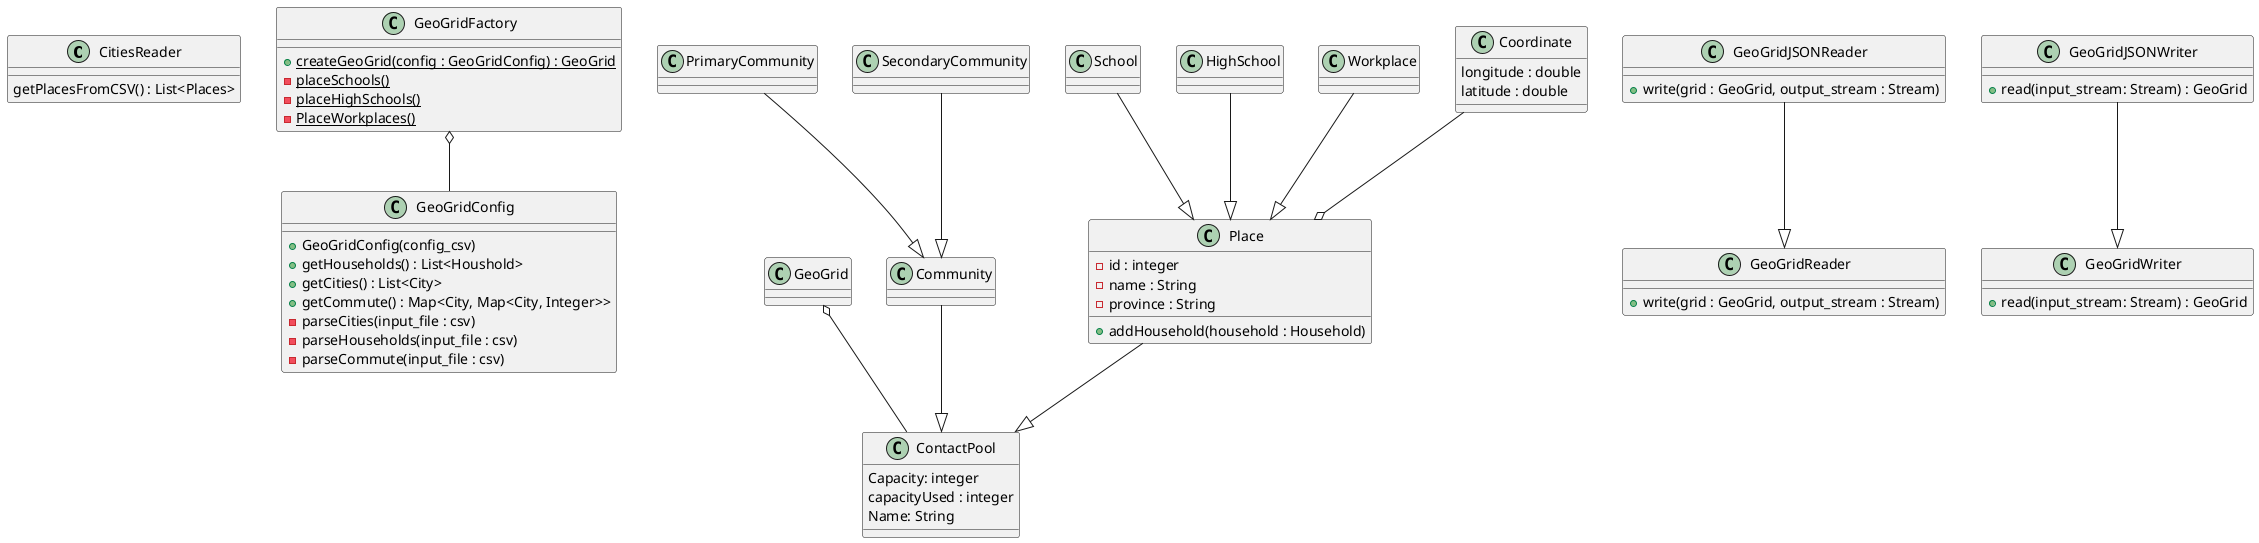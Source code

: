 @startuml

/'
1) We create a GeoGridConfig by passing a config file containing the filename of the households, cities and commutes csv files.
2) We create a GeoGrid by passing the created GeoGridConfig to the "createGeoGrid" method of the GeoGridFactory.
3) This method requests the necessary information from the GeoGridConfig.
'/

class CitiesReader {
	getPlacesFromCSV() : List<Places>
}

' This holds all info needed to generate a specific geogrid
class GeoGridConfig {
	+ GeoGridConfig(config_csv)
	+ getHouseholds() : List<Houshold>
	+ getCities() : List<City>
	+ getCommute() : Map<City, Map<City, Integer>>
	- parseCities(input_file : csv)
	- parseHouseholds(input_file : csv)
	- parseCommute(input_file : csv)
}

' This is a factory for the GeoGrid
class GeoGridFactory {
	{static} + createGeoGrid(config : GeoGridConfig) : GeoGrid
	{static} - placeSchools() 
	{static} - placeHighSchools()
	{static} - PlaceWorkplaces()
}

class GeoGrid {

}

class ContactPool {
	Capacity: integer
	capacityUsed : integer
	Name: String
}

class Community {
    
}

class PrimaryCommunity {

}

class SecondaryCommunity {

}

class School {

}

class HighSchool {

}

class Workplace {

}

class Place {
	- id : integer
	- name : String
	- province : String
    ' GEN POP ATTR
    + addHousehold(household : Household)
}

class Coordinate {
	longitude : double 
	latitude : double 
}

class GeoGridReader {
    + write(grid : GeoGrid, output_stream : Stream)
}

class GeoGridWriter {
    + read(input_stream: Stream) : GeoGrid
}

class GeoGridJSONWriter {
    + read(input_stream: Stream) : GeoGrid
}

class GeoGridJSONReader {
    + write(grid : GeoGrid, output_stream : Stream)
}

School --|> Place
HighSchool --|> Place 
Workplace --|> Place 
Community --|> ContactPool
Place --|> ContactPool

PrimaryCommunity --|> Community
SecondaryCommunity --|> Community

GeoGridJSONReader --|> GeoGridReader
GeoGridJSONWriter --|> GeoGridWriter

GeoGrid o-- ContactPool
GeoGridFactory o-- GeoGridConfig

Coordinate --o Place
@enduml
